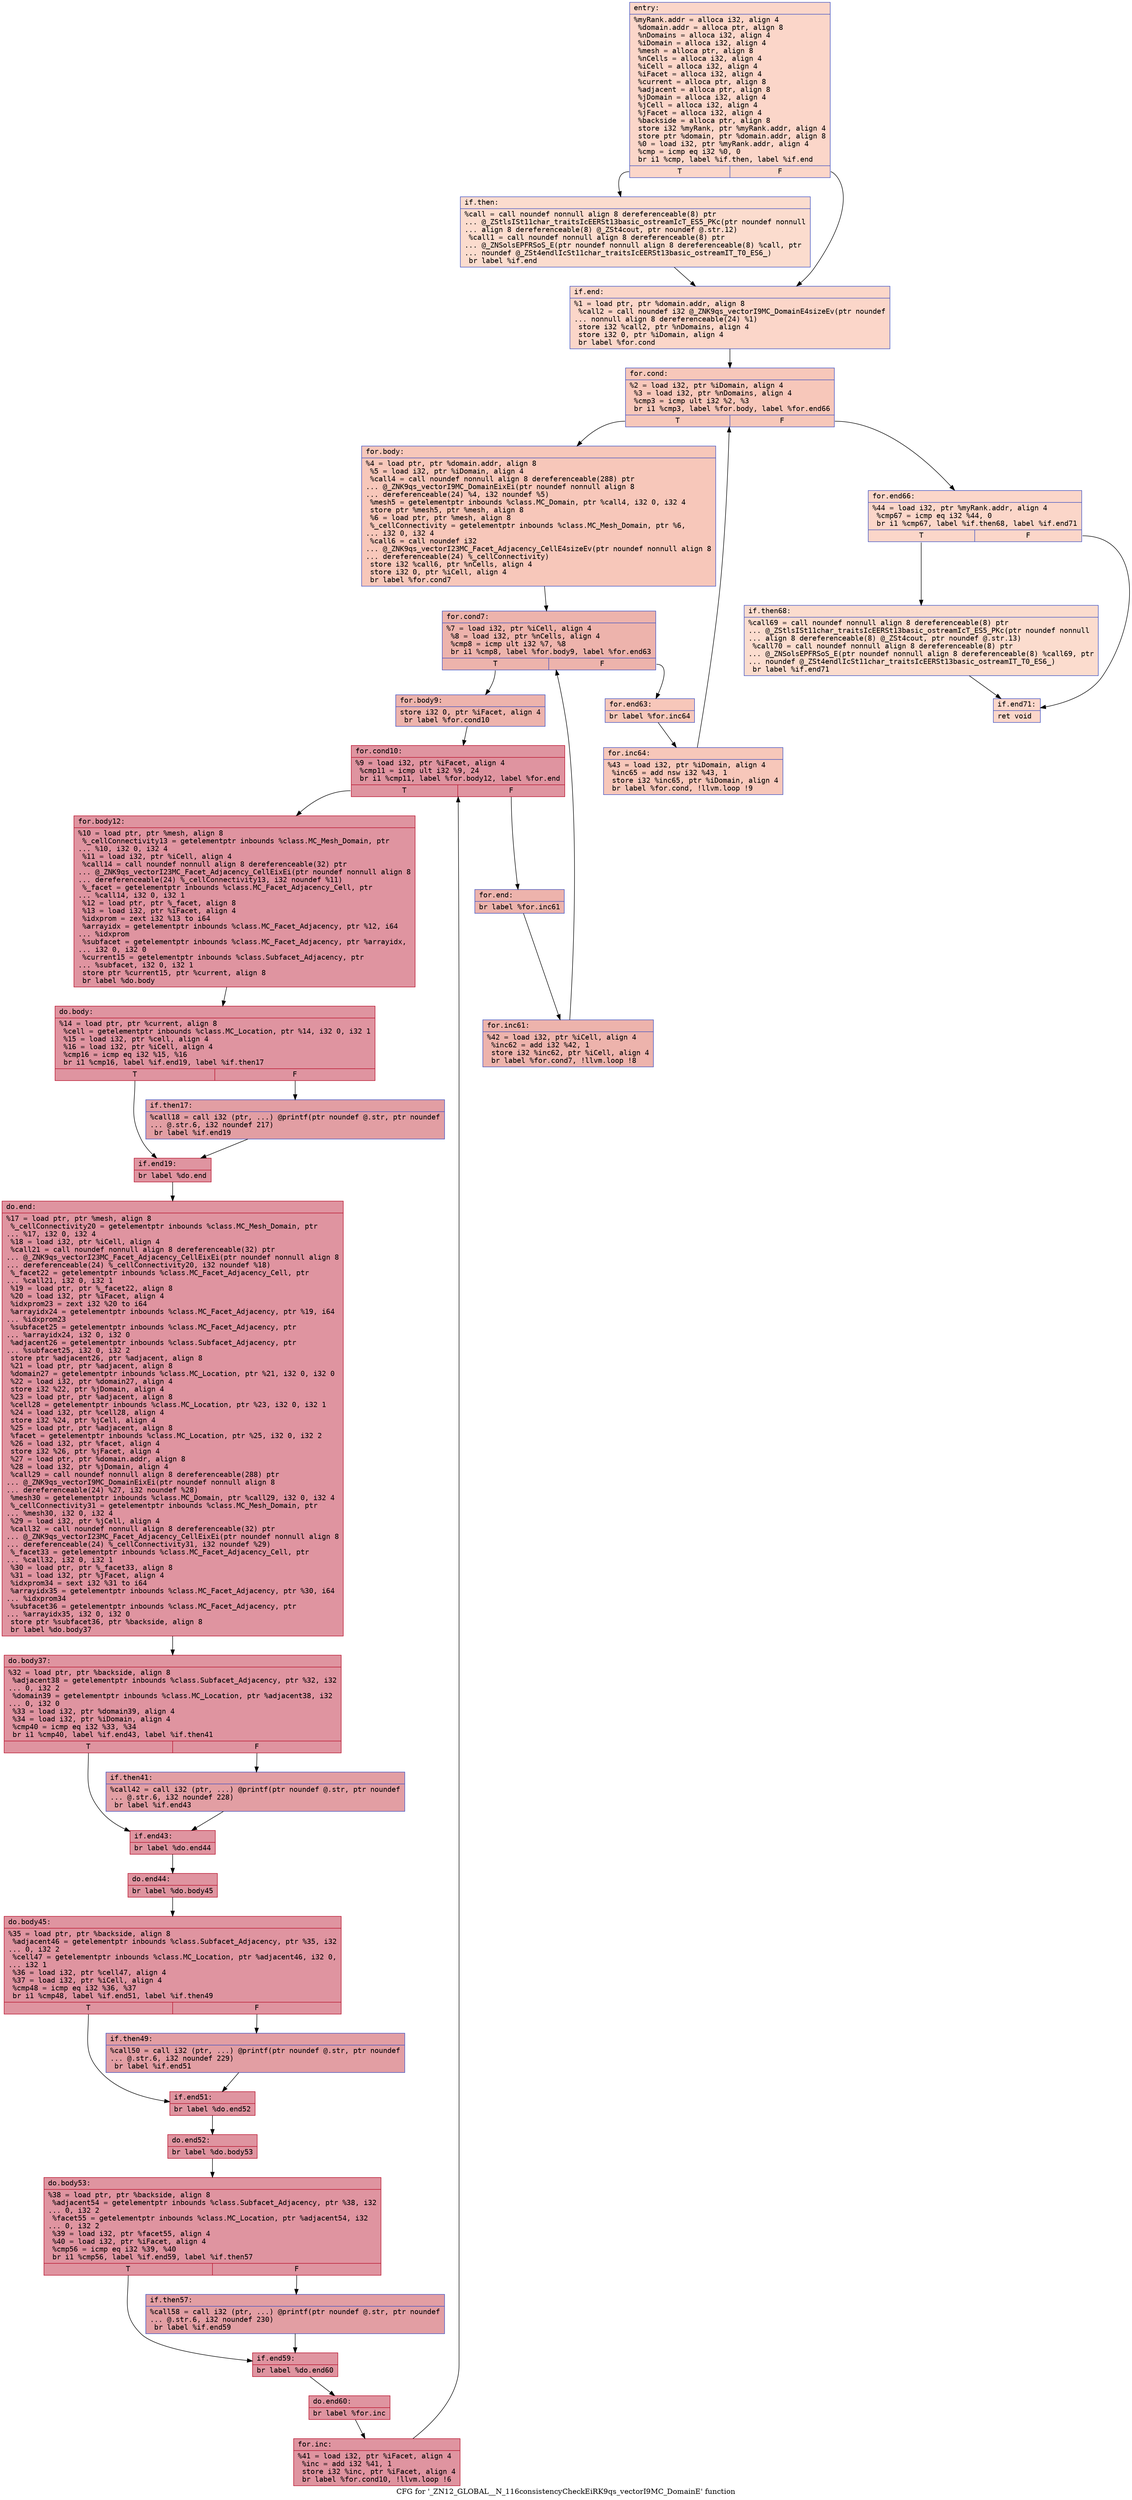 digraph "CFG for '_ZN12_GLOBAL__N_116consistencyCheckEiRK9qs_vectorI9MC_DomainE' function" {
	label="CFG for '_ZN12_GLOBAL__N_116consistencyCheckEiRK9qs_vectorI9MC_DomainE' function";

	Node0x55dab471c570 [shape=record,color="#3d50c3ff", style=filled, fillcolor="#f6a38570" fontname="Courier",label="{entry:\l|  %myRank.addr = alloca i32, align 4\l  %domain.addr = alloca ptr, align 8\l  %nDomains = alloca i32, align 4\l  %iDomain = alloca i32, align 4\l  %mesh = alloca ptr, align 8\l  %nCells = alloca i32, align 4\l  %iCell = alloca i32, align 4\l  %iFacet = alloca i32, align 4\l  %current = alloca ptr, align 8\l  %adjacent = alloca ptr, align 8\l  %jDomain = alloca i32, align 4\l  %jCell = alloca i32, align 4\l  %jFacet = alloca i32, align 4\l  %backside = alloca ptr, align 8\l  store i32 %myRank, ptr %myRank.addr, align 4\l  store ptr %domain, ptr %domain.addr, align 8\l  %0 = load i32, ptr %myRank.addr, align 4\l  %cmp = icmp eq i32 %0, 0\l  br i1 %cmp, label %if.then, label %if.end\l|{<s0>T|<s1>F}}"];
	Node0x55dab471c570:s0 -> Node0x55dab471d4e0[tooltip="entry -> if.then\nProbability 37.50%" ];
	Node0x55dab471c570:s1 -> Node0x55dab471d550[tooltip="entry -> if.end\nProbability 62.50%" ];
	Node0x55dab471d4e0 [shape=record,color="#3d50c3ff", style=filled, fillcolor="#f7af9170" fontname="Courier",label="{if.then:\l|  %call = call noundef nonnull align 8 dereferenceable(8) ptr\l... @_ZStlsISt11char_traitsIcEERSt13basic_ostreamIcT_ES5_PKc(ptr noundef nonnull\l... align 8 dereferenceable(8) @_ZSt4cout, ptr noundef @.str.12)\l  %call1 = call noundef nonnull align 8 dereferenceable(8) ptr\l... @_ZNSolsEPFRSoS_E(ptr noundef nonnull align 8 dereferenceable(8) %call, ptr\l... noundef @_ZSt4endlIcSt11char_traitsIcEERSt13basic_ostreamIT_T0_ES6_)\l  br label %if.end\l}"];
	Node0x55dab471d4e0 -> Node0x55dab471d550[tooltip="if.then -> if.end\nProbability 100.00%" ];
	Node0x55dab471d550 [shape=record,color="#3d50c3ff", style=filled, fillcolor="#f6a38570" fontname="Courier",label="{if.end:\l|  %1 = load ptr, ptr %domain.addr, align 8\l  %call2 = call noundef i32 @_ZNK9qs_vectorI9MC_DomainE4sizeEv(ptr noundef\l... nonnull align 8 dereferenceable(24) %1)\l  store i32 %call2, ptr %nDomains, align 4\l  store i32 0, ptr %iDomain, align 4\l  br label %for.cond\l}"];
	Node0x55dab471d550 -> Node0x55dab471dd50[tooltip="if.end -> for.cond\nProbability 100.00%" ];
	Node0x55dab471dd50 [shape=record,color="#3d50c3ff", style=filled, fillcolor="#ec7f6370" fontname="Courier",label="{for.cond:\l|  %2 = load i32, ptr %iDomain, align 4\l  %3 = load i32, ptr %nDomains, align 4\l  %cmp3 = icmp ult i32 %2, %3\l  br i1 %cmp3, label %for.body, label %for.end66\l|{<s0>T|<s1>F}}"];
	Node0x55dab471dd50:s0 -> Node0x55dab471ce40[tooltip="for.cond -> for.body\nProbability 96.88%" ];
	Node0x55dab471dd50:s1 -> Node0x55dab471cec0[tooltip="for.cond -> for.end66\nProbability 3.12%" ];
	Node0x55dab471ce40 [shape=record,color="#3d50c3ff", style=filled, fillcolor="#ec7f6370" fontname="Courier",label="{for.body:\l|  %4 = load ptr, ptr %domain.addr, align 8\l  %5 = load i32, ptr %iDomain, align 4\l  %call4 = call noundef nonnull align 8 dereferenceable(288) ptr\l... @_ZNK9qs_vectorI9MC_DomainEixEi(ptr noundef nonnull align 8\l... dereferenceable(24) %4, i32 noundef %5)\l  %mesh5 = getelementptr inbounds %class.MC_Domain, ptr %call4, i32 0, i32 4\l  store ptr %mesh5, ptr %mesh, align 8\l  %6 = load ptr, ptr %mesh, align 8\l  %_cellConnectivity = getelementptr inbounds %class.MC_Mesh_Domain, ptr %6,\l... i32 0, i32 4\l  %call6 = call noundef i32\l... @_ZNK9qs_vectorI23MC_Facet_Adjacency_CellE4sizeEv(ptr noundef nonnull align 8\l... dereferenceable(24) %_cellConnectivity)\l  store i32 %call6, ptr %nCells, align 4\l  store i32 0, ptr %iCell, align 4\l  br label %for.cond7\l}"];
	Node0x55dab471ce40 -> Node0x55dab471ed20[tooltip="for.body -> for.cond7\nProbability 100.00%" ];
	Node0x55dab471ed20 [shape=record,color="#3d50c3ff", style=filled, fillcolor="#d6524470" fontname="Courier",label="{for.cond7:\l|  %7 = load i32, ptr %iCell, align 4\l  %8 = load i32, ptr %nCells, align 4\l  %cmp8 = icmp ult i32 %7, %8\l  br i1 %cmp8, label %for.body9, label %for.end63\l|{<s0>T|<s1>F}}"];
	Node0x55dab471ed20:s0 -> Node0x55dab471eff0[tooltip="for.cond7 -> for.body9\nProbability 96.88%" ];
	Node0x55dab471ed20:s1 -> Node0x55dab471f040[tooltip="for.cond7 -> for.end63\nProbability 3.12%" ];
	Node0x55dab471eff0 [shape=record,color="#3d50c3ff", style=filled, fillcolor="#d6524470" fontname="Courier",label="{for.body9:\l|  store i32 0, ptr %iFacet, align 4\l  br label %for.cond10\l}"];
	Node0x55dab471eff0 -> Node0x55dab471f240[tooltip="for.body9 -> for.cond10\nProbability 100.00%" ];
	Node0x55dab471f240 [shape=record,color="#b70d28ff", style=filled, fillcolor="#b70d2870" fontname="Courier",label="{for.cond10:\l|  %9 = load i32, ptr %iFacet, align 4\l  %cmp11 = icmp ult i32 %9, 24\l  br i1 %cmp11, label %for.body12, label %for.end\l|{<s0>T|<s1>F}}"];
	Node0x55dab471f240:s0 -> Node0x55dab471f460[tooltip="for.cond10 -> for.body12\nProbability 96.88%" ];
	Node0x55dab471f240:s1 -> Node0x55dab471f4e0[tooltip="for.cond10 -> for.end\nProbability 3.12%" ];
	Node0x55dab471f460 [shape=record,color="#b70d28ff", style=filled, fillcolor="#b70d2870" fontname="Courier",label="{for.body12:\l|  %10 = load ptr, ptr %mesh, align 8\l  %_cellConnectivity13 = getelementptr inbounds %class.MC_Mesh_Domain, ptr\l... %10, i32 0, i32 4\l  %11 = load i32, ptr %iCell, align 4\l  %call14 = call noundef nonnull align 8 dereferenceable(32) ptr\l... @_ZNK9qs_vectorI23MC_Facet_Adjacency_CellEixEi(ptr noundef nonnull align 8\l... dereferenceable(24) %_cellConnectivity13, i32 noundef %11)\l  %_facet = getelementptr inbounds %class.MC_Facet_Adjacency_Cell, ptr\l... %call14, i32 0, i32 1\l  %12 = load ptr, ptr %_facet, align 8\l  %13 = load i32, ptr %iFacet, align 4\l  %idxprom = zext i32 %13 to i64\l  %arrayidx = getelementptr inbounds %class.MC_Facet_Adjacency, ptr %12, i64\l... %idxprom\l  %subfacet = getelementptr inbounds %class.MC_Facet_Adjacency, ptr %arrayidx,\l... i32 0, i32 0\l  %current15 = getelementptr inbounds %class.Subfacet_Adjacency, ptr\l... %subfacet, i32 0, i32 1\l  store ptr %current15, ptr %current, align 8\l  br label %do.body\l}"];
	Node0x55dab471f460 -> Node0x55dab4720030[tooltip="for.body12 -> do.body\nProbability 100.00%" ];
	Node0x55dab4720030 [shape=record,color="#b70d28ff", style=filled, fillcolor="#b70d2870" fontname="Courier",label="{do.body:\l|  %14 = load ptr, ptr %current, align 8\l  %cell = getelementptr inbounds %class.MC_Location, ptr %14, i32 0, i32 1\l  %15 = load i32, ptr %cell, align 4\l  %16 = load i32, ptr %iCell, align 4\l  %cmp16 = icmp eq i32 %15, %16\l  br i1 %cmp16, label %if.end19, label %if.then17\l|{<s0>T|<s1>F}}"];
	Node0x55dab4720030:s0 -> Node0x55dab471dfc0[tooltip="do.body -> if.end19\nProbability 50.00%" ];
	Node0x55dab4720030:s1 -> Node0x55dab471e010[tooltip="do.body -> if.then17\nProbability 50.00%" ];
	Node0x55dab471e010 [shape=record,color="#3d50c3ff", style=filled, fillcolor="#be242e70" fontname="Courier",label="{if.then17:\l|  %call18 = call i32 (ptr, ...) @printf(ptr noundef @.str, ptr noundef\l... @.str.6, i32 noundef 217)\l  br label %if.end19\l}"];
	Node0x55dab471e010 -> Node0x55dab471dfc0[tooltip="if.then17 -> if.end19\nProbability 100.00%" ];
	Node0x55dab471dfc0 [shape=record,color="#b70d28ff", style=filled, fillcolor="#b70d2870" fontname="Courier",label="{if.end19:\l|  br label %do.end\l}"];
	Node0x55dab471dfc0 -> Node0x55dab4720aa0[tooltip="if.end19 -> do.end\nProbability 100.00%" ];
	Node0x55dab4720aa0 [shape=record,color="#b70d28ff", style=filled, fillcolor="#b70d2870" fontname="Courier",label="{do.end:\l|  %17 = load ptr, ptr %mesh, align 8\l  %_cellConnectivity20 = getelementptr inbounds %class.MC_Mesh_Domain, ptr\l... %17, i32 0, i32 4\l  %18 = load i32, ptr %iCell, align 4\l  %call21 = call noundef nonnull align 8 dereferenceable(32) ptr\l... @_ZNK9qs_vectorI23MC_Facet_Adjacency_CellEixEi(ptr noundef nonnull align 8\l... dereferenceable(24) %_cellConnectivity20, i32 noundef %18)\l  %_facet22 = getelementptr inbounds %class.MC_Facet_Adjacency_Cell, ptr\l... %call21, i32 0, i32 1\l  %19 = load ptr, ptr %_facet22, align 8\l  %20 = load i32, ptr %iFacet, align 4\l  %idxprom23 = zext i32 %20 to i64\l  %arrayidx24 = getelementptr inbounds %class.MC_Facet_Adjacency, ptr %19, i64\l... %idxprom23\l  %subfacet25 = getelementptr inbounds %class.MC_Facet_Adjacency, ptr\l... %arrayidx24, i32 0, i32 0\l  %adjacent26 = getelementptr inbounds %class.Subfacet_Adjacency, ptr\l... %subfacet25, i32 0, i32 2\l  store ptr %adjacent26, ptr %adjacent, align 8\l  %21 = load ptr, ptr %adjacent, align 8\l  %domain27 = getelementptr inbounds %class.MC_Location, ptr %21, i32 0, i32 0\l  %22 = load i32, ptr %domain27, align 4\l  store i32 %22, ptr %jDomain, align 4\l  %23 = load ptr, ptr %adjacent, align 8\l  %cell28 = getelementptr inbounds %class.MC_Location, ptr %23, i32 0, i32 1\l  %24 = load i32, ptr %cell28, align 4\l  store i32 %24, ptr %jCell, align 4\l  %25 = load ptr, ptr %adjacent, align 8\l  %facet = getelementptr inbounds %class.MC_Location, ptr %25, i32 0, i32 2\l  %26 = load i32, ptr %facet, align 4\l  store i32 %26, ptr %jFacet, align 4\l  %27 = load ptr, ptr %domain.addr, align 8\l  %28 = load i32, ptr %jDomain, align 4\l  %call29 = call noundef nonnull align 8 dereferenceable(288) ptr\l... @_ZNK9qs_vectorI9MC_DomainEixEi(ptr noundef nonnull align 8\l... dereferenceable(24) %27, i32 noundef %28)\l  %mesh30 = getelementptr inbounds %class.MC_Domain, ptr %call29, i32 0, i32 4\l  %_cellConnectivity31 = getelementptr inbounds %class.MC_Mesh_Domain, ptr\l... %mesh30, i32 0, i32 4\l  %29 = load i32, ptr %jCell, align 4\l  %call32 = call noundef nonnull align 8 dereferenceable(32) ptr\l... @_ZNK9qs_vectorI23MC_Facet_Adjacency_CellEixEi(ptr noundef nonnull align 8\l... dereferenceable(24) %_cellConnectivity31, i32 noundef %29)\l  %_facet33 = getelementptr inbounds %class.MC_Facet_Adjacency_Cell, ptr\l... %call32, i32 0, i32 1\l  %30 = load ptr, ptr %_facet33, align 8\l  %31 = load i32, ptr %jFacet, align 4\l  %idxprom34 = sext i32 %31 to i64\l  %arrayidx35 = getelementptr inbounds %class.MC_Facet_Adjacency, ptr %30, i64\l... %idxprom34\l  %subfacet36 = getelementptr inbounds %class.MC_Facet_Adjacency, ptr\l... %arrayidx35, i32 0, i32 0\l  store ptr %subfacet36, ptr %backside, align 8\l  br label %do.body37\l}"];
	Node0x55dab4720aa0 -> Node0x55dab4722710[tooltip="do.end -> do.body37\nProbability 100.00%" ];
	Node0x55dab4722710 [shape=record,color="#b70d28ff", style=filled, fillcolor="#b70d2870" fontname="Courier",label="{do.body37:\l|  %32 = load ptr, ptr %backside, align 8\l  %adjacent38 = getelementptr inbounds %class.Subfacet_Adjacency, ptr %32, i32\l... 0, i32 2\l  %domain39 = getelementptr inbounds %class.MC_Location, ptr %adjacent38, i32\l... 0, i32 0\l  %33 = load i32, ptr %domain39, align 4\l  %34 = load i32, ptr %iDomain, align 4\l  %cmp40 = icmp eq i32 %33, %34\l  br i1 %cmp40, label %if.end43, label %if.then41\l|{<s0>T|<s1>F}}"];
	Node0x55dab4722710:s0 -> Node0x55dab4722bc0[tooltip="do.body37 -> if.end43\nProbability 50.00%" ];
	Node0x55dab4722710:s1 -> Node0x55dab4722c40[tooltip="do.body37 -> if.then41\nProbability 50.00%" ];
	Node0x55dab4722c40 [shape=record,color="#3d50c3ff", style=filled, fillcolor="#be242e70" fontname="Courier",label="{if.then41:\l|  %call42 = call i32 (ptr, ...) @printf(ptr noundef @.str, ptr noundef\l... @.str.6, i32 noundef 228)\l  br label %if.end43\l}"];
	Node0x55dab4722c40 -> Node0x55dab4722bc0[tooltip="if.then41 -> if.end43\nProbability 100.00%" ];
	Node0x55dab4722bc0 [shape=record,color="#b70d28ff", style=filled, fillcolor="#b70d2870" fontname="Courier",label="{if.end43:\l|  br label %do.end44\l}"];
	Node0x55dab4722bc0 -> Node0x55dab4722e80[tooltip="if.end43 -> do.end44\nProbability 100.00%" ];
	Node0x55dab4722e80 [shape=record,color="#b70d28ff", style=filled, fillcolor="#b70d2870" fontname="Courier",label="{do.end44:\l|  br label %do.body45\l}"];
	Node0x55dab4722e80 -> Node0x55dab4722f70[tooltip="do.end44 -> do.body45\nProbability 100.00%" ];
	Node0x55dab4722f70 [shape=record,color="#b70d28ff", style=filled, fillcolor="#b70d2870" fontname="Courier",label="{do.body45:\l|  %35 = load ptr, ptr %backside, align 8\l  %adjacent46 = getelementptr inbounds %class.Subfacet_Adjacency, ptr %35, i32\l... 0, i32 2\l  %cell47 = getelementptr inbounds %class.MC_Location, ptr %adjacent46, i32 0,\l... i32 1\l  %36 = load i32, ptr %cell47, align 4\l  %37 = load i32, ptr %iCell, align 4\l  %cmp48 = icmp eq i32 %36, %37\l  br i1 %cmp48, label %if.end51, label %if.then49\l|{<s0>T|<s1>F}}"];
	Node0x55dab4722f70:s0 -> Node0x55dab4723460[tooltip="do.body45 -> if.end51\nProbability 50.00%" ];
	Node0x55dab4722f70:s1 -> Node0x55dab47234e0[tooltip="do.body45 -> if.then49\nProbability 50.00%" ];
	Node0x55dab47234e0 [shape=record,color="#3d50c3ff", style=filled, fillcolor="#be242e70" fontname="Courier",label="{if.then49:\l|  %call50 = call i32 (ptr, ...) @printf(ptr noundef @.str, ptr noundef\l... @.str.6, i32 noundef 229)\l  br label %if.end51\l}"];
	Node0x55dab47234e0 -> Node0x55dab4723460[tooltip="if.then49 -> if.end51\nProbability 100.00%" ];
	Node0x55dab4723460 [shape=record,color="#b70d28ff", style=filled, fillcolor="#b70d2870" fontname="Courier",label="{if.end51:\l|  br label %do.end52\l}"];
	Node0x55dab4723460 -> Node0x55dab4723720[tooltip="if.end51 -> do.end52\nProbability 100.00%" ];
	Node0x55dab4723720 [shape=record,color="#b70d28ff", style=filled, fillcolor="#b70d2870" fontname="Courier",label="{do.end52:\l|  br label %do.body53\l}"];
	Node0x55dab4723720 -> Node0x55dab4723810[tooltip="do.end52 -> do.body53\nProbability 100.00%" ];
	Node0x55dab4723810 [shape=record,color="#b70d28ff", style=filled, fillcolor="#b70d2870" fontname="Courier",label="{do.body53:\l|  %38 = load ptr, ptr %backside, align 8\l  %adjacent54 = getelementptr inbounds %class.Subfacet_Adjacency, ptr %38, i32\l... 0, i32 2\l  %facet55 = getelementptr inbounds %class.MC_Location, ptr %adjacent54, i32\l... 0, i32 2\l  %39 = load i32, ptr %facet55, align 4\l  %40 = load i32, ptr %iFacet, align 4\l  %cmp56 = icmp eq i32 %39, %40\l  br i1 %cmp56, label %if.end59, label %if.then57\l|{<s0>T|<s1>F}}"];
	Node0x55dab4723810:s0 -> Node0x55dab4723d00[tooltip="do.body53 -> if.end59\nProbability 50.00%" ];
	Node0x55dab4723810:s1 -> Node0x55dab4723d80[tooltip="do.body53 -> if.then57\nProbability 50.00%" ];
	Node0x55dab4723d80 [shape=record,color="#3d50c3ff", style=filled, fillcolor="#be242e70" fontname="Courier",label="{if.then57:\l|  %call58 = call i32 (ptr, ...) @printf(ptr noundef @.str, ptr noundef\l... @.str.6, i32 noundef 230)\l  br label %if.end59\l}"];
	Node0x55dab4723d80 -> Node0x55dab4723d00[tooltip="if.then57 -> if.end59\nProbability 100.00%" ];
	Node0x55dab4723d00 [shape=record,color="#b70d28ff", style=filled, fillcolor="#b70d2870" fontname="Courier",label="{if.end59:\l|  br label %do.end60\l}"];
	Node0x55dab4723d00 -> Node0x55dab4723fc0[tooltip="if.end59 -> do.end60\nProbability 100.00%" ];
	Node0x55dab4723fc0 [shape=record,color="#b70d28ff", style=filled, fillcolor="#b70d2870" fontname="Courier",label="{do.end60:\l|  br label %for.inc\l}"];
	Node0x55dab4723fc0 -> Node0x55dab47240b0[tooltip="do.end60 -> for.inc\nProbability 100.00%" ];
	Node0x55dab47240b0 [shape=record,color="#b70d28ff", style=filled, fillcolor="#b70d2870" fontname="Courier",label="{for.inc:\l|  %41 = load i32, ptr %iFacet, align 4\l  %inc = add i32 %41, 1\l  store i32 %inc, ptr %iFacet, align 4\l  br label %for.cond10, !llvm.loop !6\l}"];
	Node0x55dab47240b0 -> Node0x55dab471f240[tooltip="for.inc -> for.cond10\nProbability 100.00%" ];
	Node0x55dab471f4e0 [shape=record,color="#3d50c3ff", style=filled, fillcolor="#d6524470" fontname="Courier",label="{for.end:\l|  br label %for.inc61\l}"];
	Node0x55dab471f4e0 -> Node0x55dab4720660[tooltip="for.end -> for.inc61\nProbability 100.00%" ];
	Node0x55dab4720660 [shape=record,color="#3d50c3ff", style=filled, fillcolor="#d6524470" fontname="Courier",label="{for.inc61:\l|  %42 = load i32, ptr %iCell, align 4\l  %inc62 = add i32 %42, 1\l  store i32 %inc62, ptr %iCell, align 4\l  br label %for.cond7, !llvm.loop !8\l}"];
	Node0x55dab4720660 -> Node0x55dab471ed20[tooltip="for.inc61 -> for.cond7\nProbability 100.00%" ];
	Node0x55dab471f040 [shape=record,color="#3d50c3ff", style=filled, fillcolor="#ec7f6370" fontname="Courier",label="{for.end63:\l|  br label %for.inc64\l}"];
	Node0x55dab471f040 -> Node0x55dab4720a50[tooltip="for.end63 -> for.inc64\nProbability 100.00%" ];
	Node0x55dab4720a50 [shape=record,color="#3d50c3ff", style=filled, fillcolor="#ec7f6370" fontname="Courier",label="{for.inc64:\l|  %43 = load i32, ptr %iDomain, align 4\l  %inc65 = add nsw i32 %43, 1\l  store i32 %inc65, ptr %iDomain, align 4\l  br label %for.cond, !llvm.loop !9\l}"];
	Node0x55dab4720a50 -> Node0x55dab471dd50[tooltip="for.inc64 -> for.cond\nProbability 100.00%" ];
	Node0x55dab471cec0 [shape=record,color="#3d50c3ff", style=filled, fillcolor="#f6a38570" fontname="Courier",label="{for.end66:\l|  %44 = load i32, ptr %myRank.addr, align 4\l  %cmp67 = icmp eq i32 %44, 0\l  br i1 %cmp67, label %if.then68, label %if.end71\l|{<s0>T|<s1>F}}"];
	Node0x55dab471cec0:s0 -> Node0x55dab47254d0[tooltip="for.end66 -> if.then68\nProbability 37.50%" ];
	Node0x55dab471cec0:s1 -> Node0x55dab4725550[tooltip="for.end66 -> if.end71\nProbability 62.50%" ];
	Node0x55dab47254d0 [shape=record,color="#3d50c3ff", style=filled, fillcolor="#f7af9170" fontname="Courier",label="{if.then68:\l|  %call69 = call noundef nonnull align 8 dereferenceable(8) ptr\l... @_ZStlsISt11char_traitsIcEERSt13basic_ostreamIcT_ES5_PKc(ptr noundef nonnull\l... align 8 dereferenceable(8) @_ZSt4cout, ptr noundef @.str.13)\l  %call70 = call noundef nonnull align 8 dereferenceable(8) ptr\l... @_ZNSolsEPFRSoS_E(ptr noundef nonnull align 8 dereferenceable(8) %call69, ptr\l... noundef @_ZSt4endlIcSt11char_traitsIcEERSt13basic_ostreamIT_T0_ES6_)\l  br label %if.end71\l}"];
	Node0x55dab47254d0 -> Node0x55dab4725550[tooltip="if.then68 -> if.end71\nProbability 100.00%" ];
	Node0x55dab4725550 [shape=record,color="#3d50c3ff", style=filled, fillcolor="#f6a38570" fontname="Courier",label="{if.end71:\l|  ret void\l}"];
}
